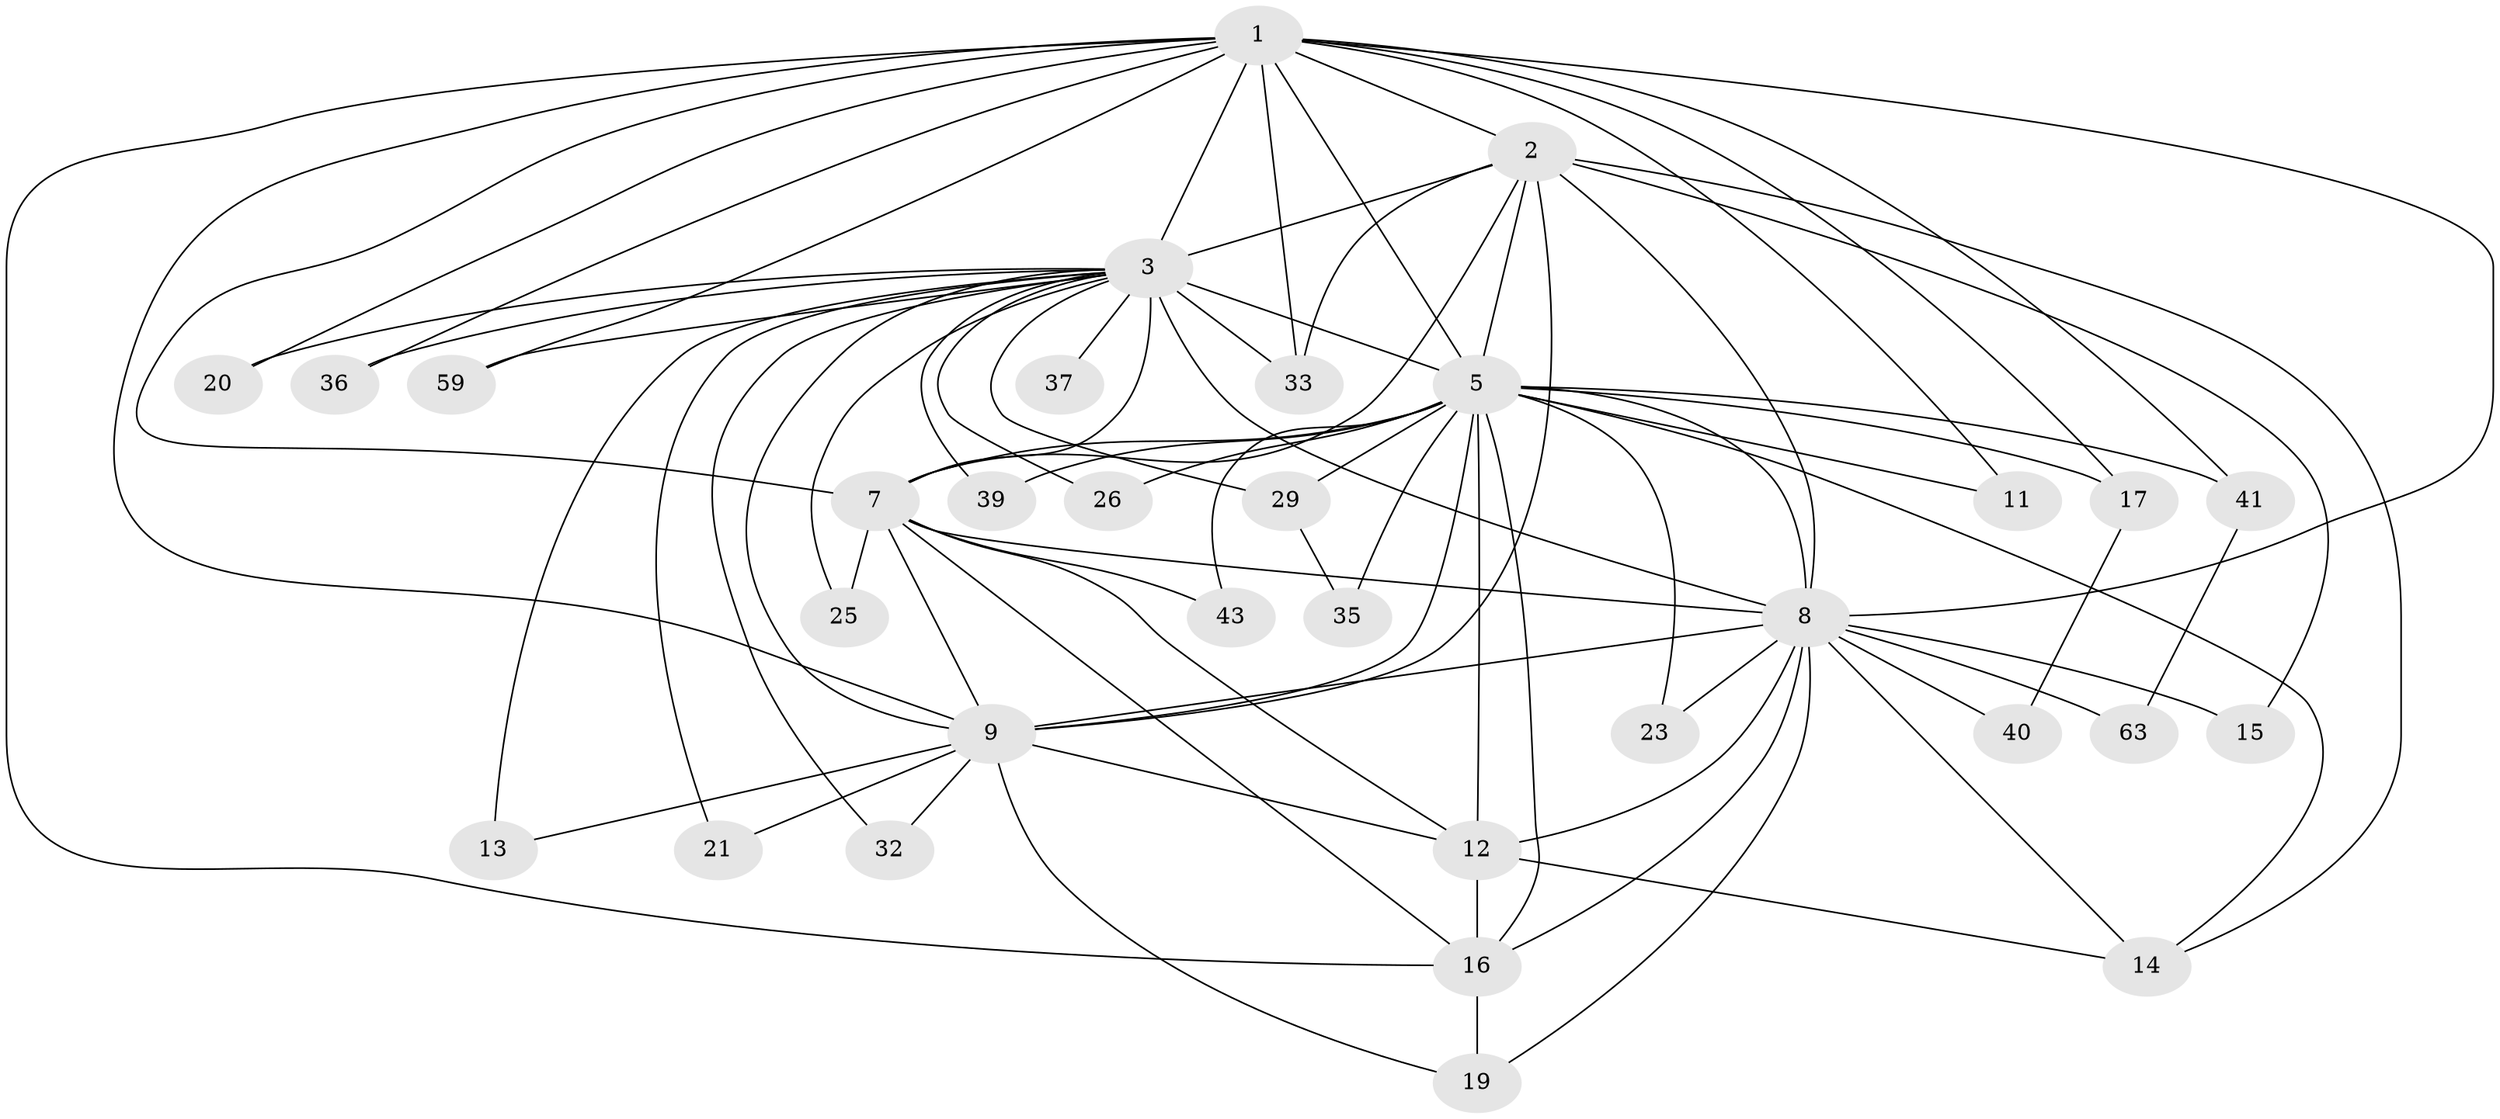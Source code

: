 // original degree distribution, {19: 0.046875, 13: 0.015625, 16: 0.03125, 18: 0.03125, 11: 0.015625, 24: 0.015625, 2: 0.609375, 5: 0.015625, 4: 0.078125, 6: 0.015625, 3: 0.125}
// Generated by graph-tools (version 1.1) at 2025/17/03/04/25 18:17:27]
// undirected, 32 vertices, 79 edges
graph export_dot {
graph [start="1"]
  node [color=gray90,style=filled];
  1 [super="+18+22"];
  2 [super="+52+58"];
  3 [super="+30+4"];
  5 [super="+42+6+61+62+60+44"];
  7 [super="+27+31+24"];
  8;
  9;
  11;
  12 [super="+56+34"];
  13;
  14;
  15;
  16 [super="+53"];
  17;
  19 [super="+45"];
  20;
  21;
  23;
  25;
  26;
  29;
  32;
  33 [super="+46+55"];
  35;
  36;
  37;
  39;
  40;
  41;
  43;
  59;
  63;
  1 -- 2;
  1 -- 3 [weight=2];
  1 -- 5 [weight=4];
  1 -- 7 [weight=2];
  1 -- 8;
  1 -- 9;
  1 -- 11;
  1 -- 16;
  1 -- 20;
  1 -- 33 [weight=2];
  1 -- 36;
  1 -- 59;
  1 -- 17;
  1 -- 41;
  2 -- 3 [weight=2];
  2 -- 5 [weight=3];
  2 -- 7;
  2 -- 8 [weight=2];
  2 -- 9;
  2 -- 15;
  2 -- 33;
  2 -- 14;
  3 -- 5 [weight=7];
  3 -- 7 [weight=2];
  3 -- 8 [weight=2];
  3 -- 9 [weight=2];
  3 -- 26;
  3 -- 36;
  3 -- 37 [weight=2];
  3 -- 59;
  3 -- 33;
  3 -- 32;
  3 -- 39;
  3 -- 13;
  3 -- 20;
  3 -- 21;
  3 -- 25;
  3 -- 29;
  5 -- 7 [weight=6];
  5 -- 8 [weight=4];
  5 -- 9 [weight=6];
  5 -- 14;
  5 -- 17 [weight=2];
  5 -- 41 [weight=2];
  5 -- 12 [weight=2];
  5 -- 11;
  5 -- 16;
  5 -- 23 [weight=2];
  5 -- 26;
  5 -- 29;
  5 -- 35;
  5 -- 39;
  5 -- 43;
  7 -- 8;
  7 -- 9;
  7 -- 43;
  7 -- 12;
  7 -- 16;
  7 -- 25;
  8 -- 9;
  8 -- 12;
  8 -- 14;
  8 -- 15;
  8 -- 23;
  8 -- 40;
  8 -- 63;
  8 -- 16;
  8 -- 19;
  9 -- 12 [weight=2];
  9 -- 13;
  9 -- 19;
  9 -- 21;
  9 -- 32;
  12 -- 16;
  12 -- 14;
  16 -- 19;
  17 -- 40;
  29 -- 35;
  41 -- 63;
}
